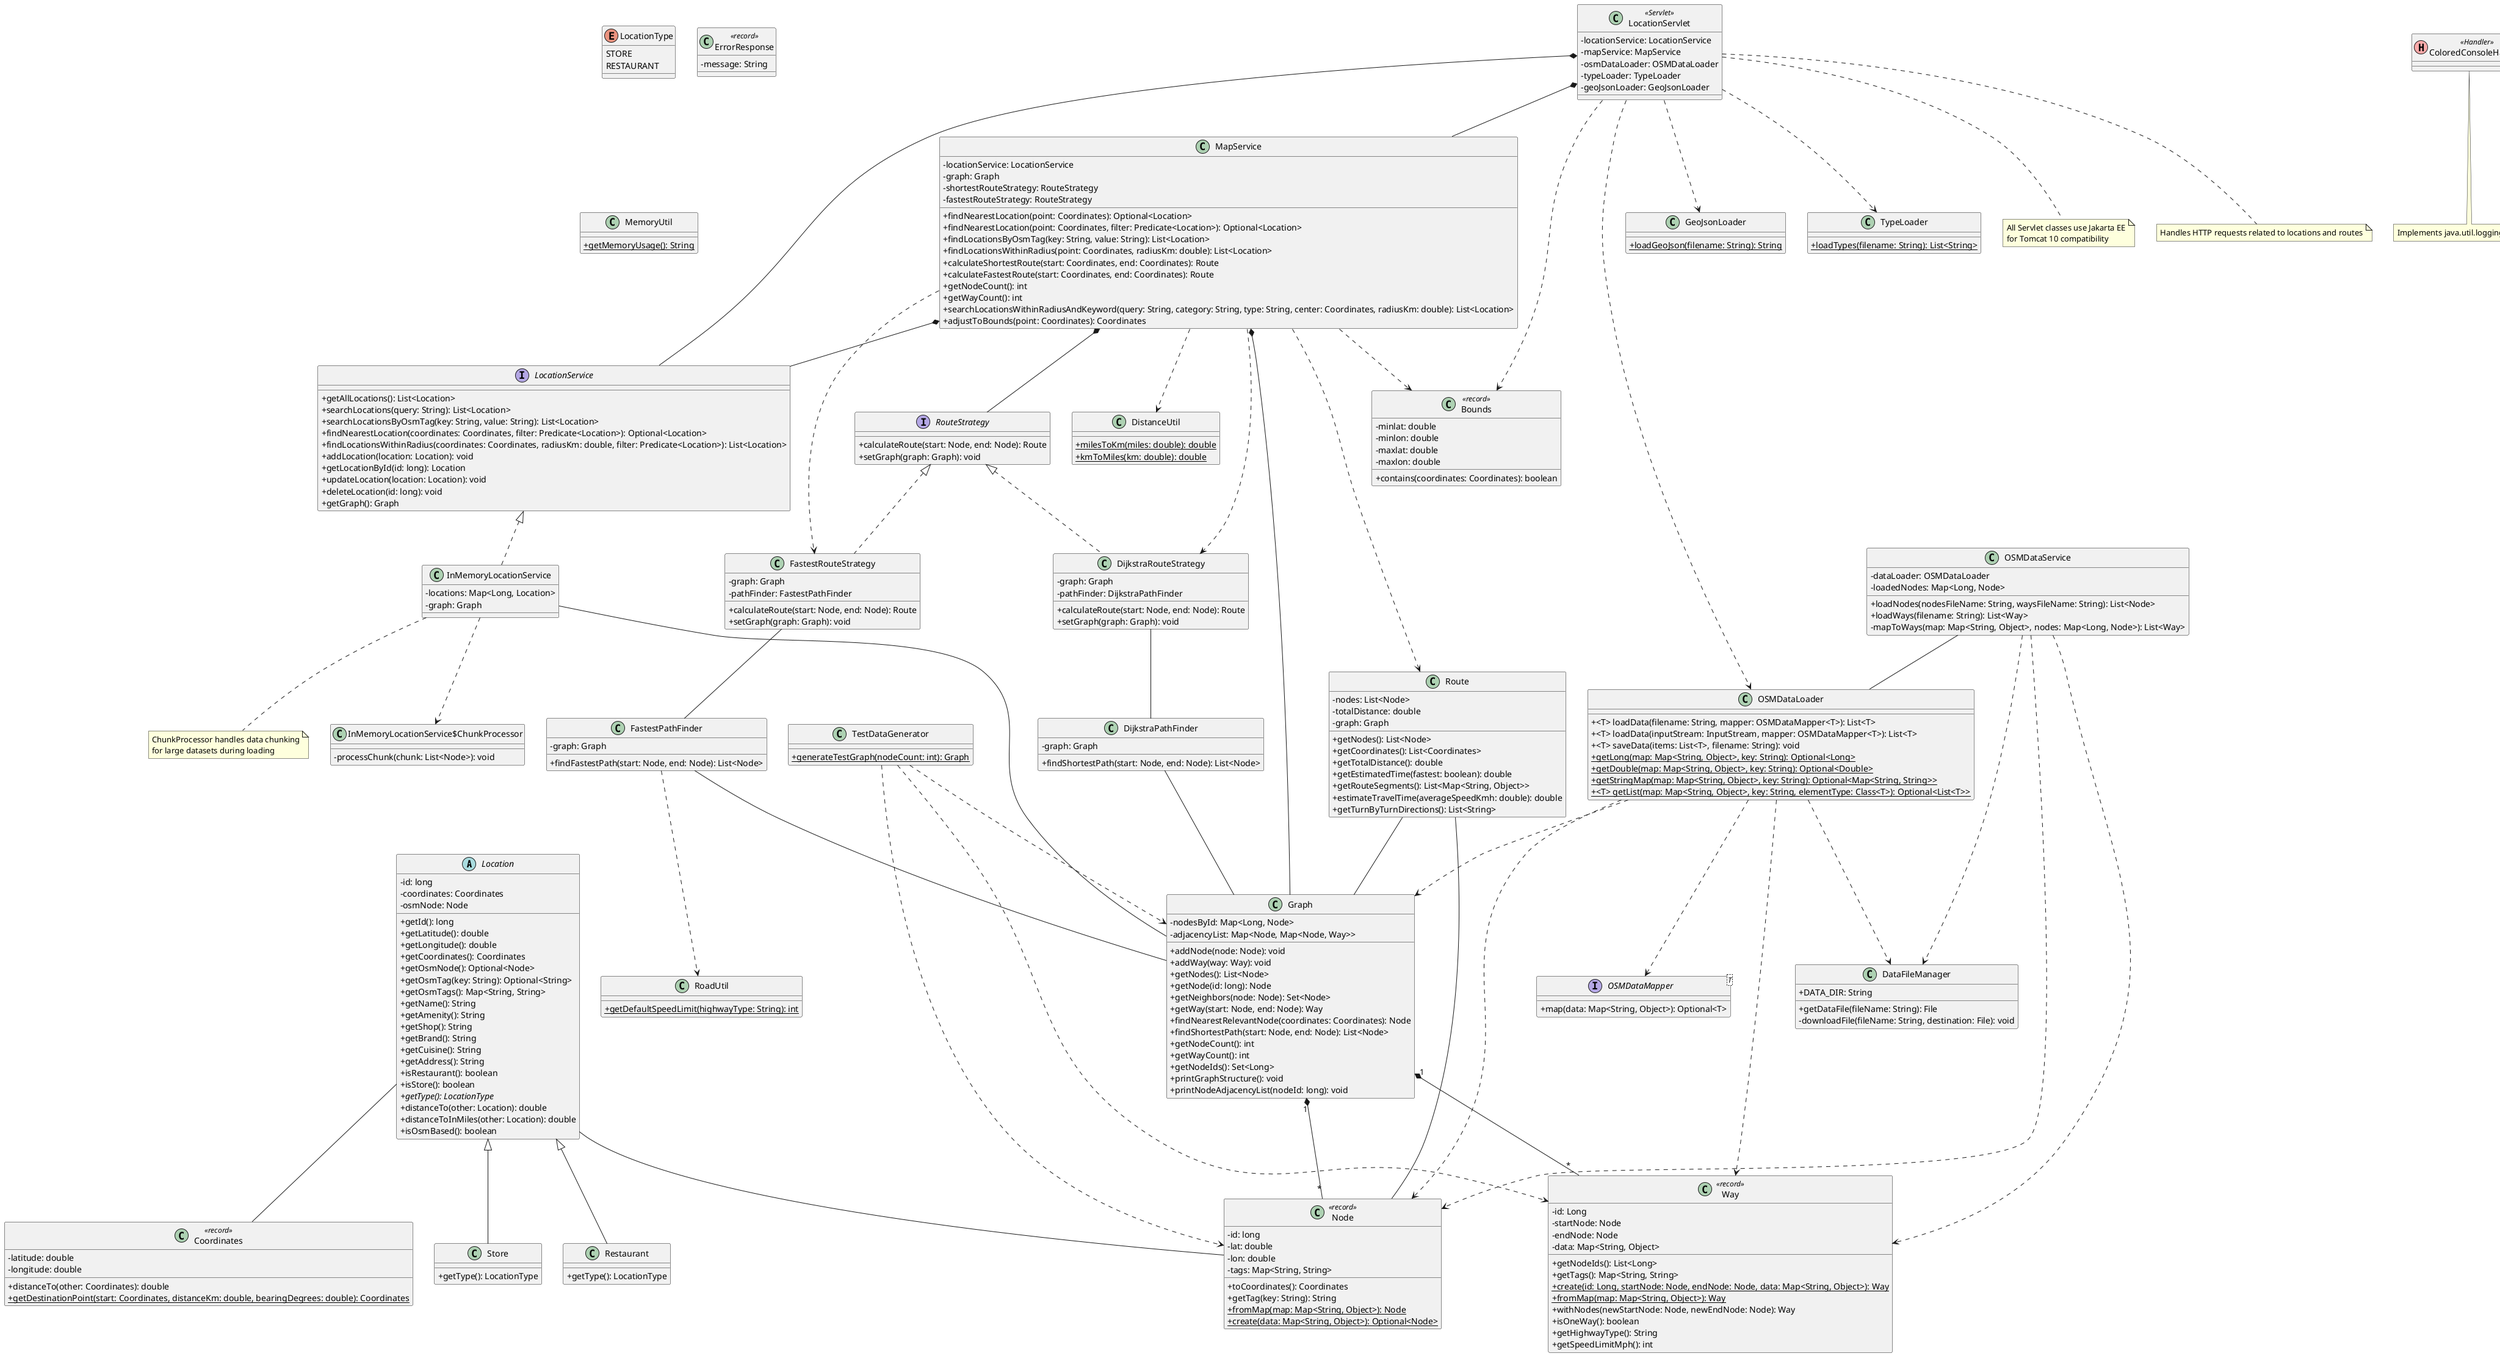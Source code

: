 @startuml

skinparam classAttributeIconSize 0

abstract class Location {
    -id: long
    -coordinates: Coordinates
    -osmNode: Node
    +getId(): long
    +getLatitude(): double
    +getLongitude(): double
    +getCoordinates(): Coordinates
    +getOsmNode(): Optional<Node>
    +getOsmTag(key: String): Optional<String>
    +getOsmTags(): Map<String, String>
    +getName(): String
    +getAmenity(): String
    +getShop(): String
    +getBrand(): String
    +getCuisine(): String
    +getAddress(): String
    +isRestaurant(): boolean
    +isStore(): boolean
    {abstract} +getType(): LocationType
    +distanceTo(other: Location): double
    +distanceToInMiles(other: Location): double
    +isOsmBased(): boolean
}

class Store extends Location {
    +getType(): LocationType
}

class Restaurant extends Location {
    +getType(): LocationType
}

class Node <<record>> {
    -id: long
    -lat: double
    -lon: double
    -tags: Map<String, String>
    +toCoordinates(): Coordinates
    +getTag(key: String): String 
    +{static} fromMap(map: Map<String, Object>): Node
    +{static} create(data: Map<String, Object>): Optional<Node>
}

class Way <<record>> {
    -id: Long
    -startNode: Node
    -endNode: Node
    -data: Map<String, Object>
    +getNodeIds(): List<Long>
    +getTags(): Map<String, String>
    +{static} create(id: Long, startNode: Node, endNode: Node, data: Map<String, Object>): Way
    +{static} fromMap(map: Map<String, Object>): Way
    +withNodes(newStartNode: Node, newEndNode: Node): Way
    +isOneWay(): boolean
    +getHighwayType(): String
    +getSpeedLimitMph(): int
}

class Graph {
    -nodesById: Map<Long, Node>
    -adjacencyList: Map<Node, Map<Node, Way>>
    +addNode(node: Node): void
    +addWay(way: Way): void
    +getNodes(): List<Node>
    +getNode(id: long): Node
    +getNeighbors(node: Node): Set<Node>
    +getWay(start: Node, end: Node): Way
    +findNearestRelevantNode(coordinates: Coordinates): Node
    +findShortestPath(start: Node, end: Node): List<Node>
    +getNodeCount(): int
    +getWayCount(): int
    +getNodeIds(): Set<Long>
    +printGraphStructure(): void
    +printNodeAdjacencyList(nodeId: long): void 
}

class Coordinates <<record>> {
    -latitude: double
    -longitude: double
    +distanceTo(other: Coordinates): double
    +{static} getDestinationPoint(start: Coordinates, distanceKm: double, bearingDegrees: double): Coordinates
}

enum LocationType {
    STORE
    RESTAURANT
}

class Route {
    -nodes: List<Node>
    -totalDistance: double
    -graph: Graph
    +getNodes(): List<Node>
    +getCoordinates(): List<Coordinates>
    +getTotalDistance(): double
    +getEstimatedTime(fastest: boolean): double
    +getRouteSegments(): List<Map<String, Object>>
    +estimateTravelTime(averageSpeedKmh: double): double
    +getTurnByTurnDirections(): List<String> 
}

interface LocationService {
    +getAllLocations(): List<Location>
    +searchLocations(query: String): List<Location>
    +searchLocationsByOsmTag(key: String, value: String): List<Location>
    +findNearestLocation(coordinates: Coordinates, filter: Predicate<Location>): Optional<Location>
    +findLocationsWithinRadius(coordinates: Coordinates, radiusKm: double, filter: Predicate<Location>): List<Location>
    +addLocation(location: Location): void
    +getLocationById(id: long): Location
    +updateLocation(location: Location): void
    +deleteLocation(id: long): void
    +getGraph(): Graph
}

class InMemoryLocationService implements LocationService {
    -locations: Map<Long, Location>
    -graph: Graph
}

class "InMemoryLocationService$ChunkProcessor" {
    -processChunk(chunk: List<Node>): void
}

interface RouteStrategy {
    +calculateRoute(start: Node, end: Node): Route
    +setGraph(graph: Graph): void
}

class DijkstraRouteStrategy implements RouteStrategy {
    -graph: Graph
    -pathFinder: DijkstraPathFinder
    +calculateRoute(start: Node, end: Node): Route
    +setGraph(graph: Graph): void
}

class FastestRouteStrategy implements RouteStrategy {
    -graph: Graph
    -pathFinder: FastestPathFinder
    +calculateRoute(start: Node, end: Node): Route
    +setGraph(graph: Graph): void
}

class DijkstraPathFinder {
    -graph: Graph
    +findShortestPath(start: Node, end: Node): List<Node>
}

class FastestPathFinder {
    -graph: Graph
    +findFastestPath(start: Node, end: Node): List<Node>
}

class MapService {
    -locationService: LocationService
    -graph: Graph
    -shortestRouteStrategy: RouteStrategy
    -fastestRouteStrategy: RouteStrategy
    +findNearestLocation(point: Coordinates): Optional<Location>
    +findNearestLocation(point: Coordinates, filter: Predicate<Location>): Optional<Location>
    +findLocationsByOsmTag(key: String, value: String): List<Location>
    +findLocationsWithinRadius(point: Coordinates, radiusKm: double): List<Location>
    +calculateShortestRoute(start: Coordinates, end: Coordinates): Route
    +calculateFastestRoute(start: Coordinates, end: Coordinates): Route
    +getNodeCount(): int
    +getWayCount(): int
    +searchLocationsWithinRadiusAndKeyword(query: String, category: String, type: String, center: Coordinates, radiusKm: double): List<Location>
    +adjustToBounds(point: Coordinates): Coordinates
}

class LocationServlet <<Servlet>> {
    -locationService: LocationService
    -mapService: MapService
    -osmDataLoader: OSMDataLoader
    -typeLoader: TypeLoader
    -geoJsonLoader: GeoJsonLoader
}

class DistanceUtil {
    +{static} milesToKm(miles: double): double
    +{static} kmToMiles(km: double): double
}

class TestDataGenerator {
    +{static} generateTestGraph(nodeCount: int): Graph
}

class OSMDataLoader {
    +<T> loadData(filename: String, mapper: OSMDataMapper<T>): List<T>
    +<T> loadData(inputStream: InputStream, mapper: OSMDataMapper<T>): List<T>
    +<T> saveData(items: List<T>, filename: String): void
    +{static} getLong(map: Map<String, Object>, key: String): Optional<Long>
    +{static} getDouble(map: Map<String, Object>, key: String): Optional<Double>
    +{static} getStringMap(map: Map<String, Object>, key: String): Optional<Map<String, String>>
    +{static} <T> getList(map: Map<String, Object>, key: String, elementType: Class<T>): Optional<List<T>>
}

interface OSMDataMapper<T> {
    +map(data: Map<String, Object>): Optional<T>
}

class OSMDataService {
    -dataLoader: OSMDataLoader
    -loadedNodes: Map<Long, Node>
    +loadNodes(nodesFileName: String, waysFileName: String): List<Node>
    +loadWays(filename: String): List<Way>
    -mapToWays(map: Map<String, Object>, nodes: Map<Long, Node>): List<Way>
}

class "DataFileManager" {
    +DATA_DIR: String
    +getDataFile(fileName: String): File
    -downloadFile(fileName: String, destination: File): void
}

class GeoJsonLoader {
    +{static} loadGeoJson(filename: String): String
}

class TypeLoader {
    +{static} loadTypes(filename: String): List<String>
}

class Bounds <<record>> {
    -minlat: double
    -minlon: double
    -maxlat: double
    -maxlon: double
    +contains(coordinates: Coordinates): boolean
}

class ColoredConsoleHandler << (H, #FFAAAA) Handler>> {
}
note "Implements java.util.logging.Handler" as N2
ColoredConsoleHandler .. N2

class ErrorResponse <<record>> {
    -message: String
}

class RoadUtil {
    +{static} getDefaultSpeedLimit(highwayType: String): int
}

class MemoryUtil {
    +{static} getMemoryUsage(): String
}

MapService *-- LocationService
MapService *-- Graph
MapService *-- RouteStrategy
MapService ..> DijkstraRouteStrategy
MapService ..> FastestRouteStrategy
LocationServlet *-- LocationService
LocationServlet *-- MapService
LocationServlet ..> OSMDataLoader
LocationServlet ..> TypeLoader
LocationServlet ..> GeoJsonLoader
Location -- Coordinates
Location -- Node
Route -- Node
Route -- Graph
Graph "1" *-- "*" Node
Graph "1" *-- "*" Way
InMemoryLocationService -- Graph
InMemoryLocationService ..> "InMemoryLocationService$ChunkProcessor"
OSMDataLoader ..> Graph
OSMDataLoader ..> Node
OSMDataLoader ..> Way
OSMDataService -- OSMDataLoader
OSMDataService ..> Node
OSMDataService ..> Way
OSMDataService ..> DataFileManager
OSMDataLoader ..> DataFileManager
MapService ..> Route
MapService ..> DistanceUtil
MapService ..> Bounds
LocationServlet ..> Bounds
TestDataGenerator ..> Graph
TestDataGenerator ..> Node
TestDataGenerator ..> Way
FastestPathFinder -- Graph
FastestPathFinder ..> RoadUtil
DijkstraPathFinder -- Graph
DijkstraRouteStrategy -- DijkstraPathFinder
FastestRouteStrategy -- FastestPathFinder
OSMDataLoader ..> OSMDataMapper

note "All Servlet classes use Jakarta EE\nfor Tomcat 10 compatibility" as N1
LocationServlet .. N1

note "ChunkProcessor handles data chunking\nfor large datasets during loading" as N3
InMemoryLocationService .. N3

note "Handles HTTP requests related to locations and routes" as N4
LocationServlet .. N4

@enduml